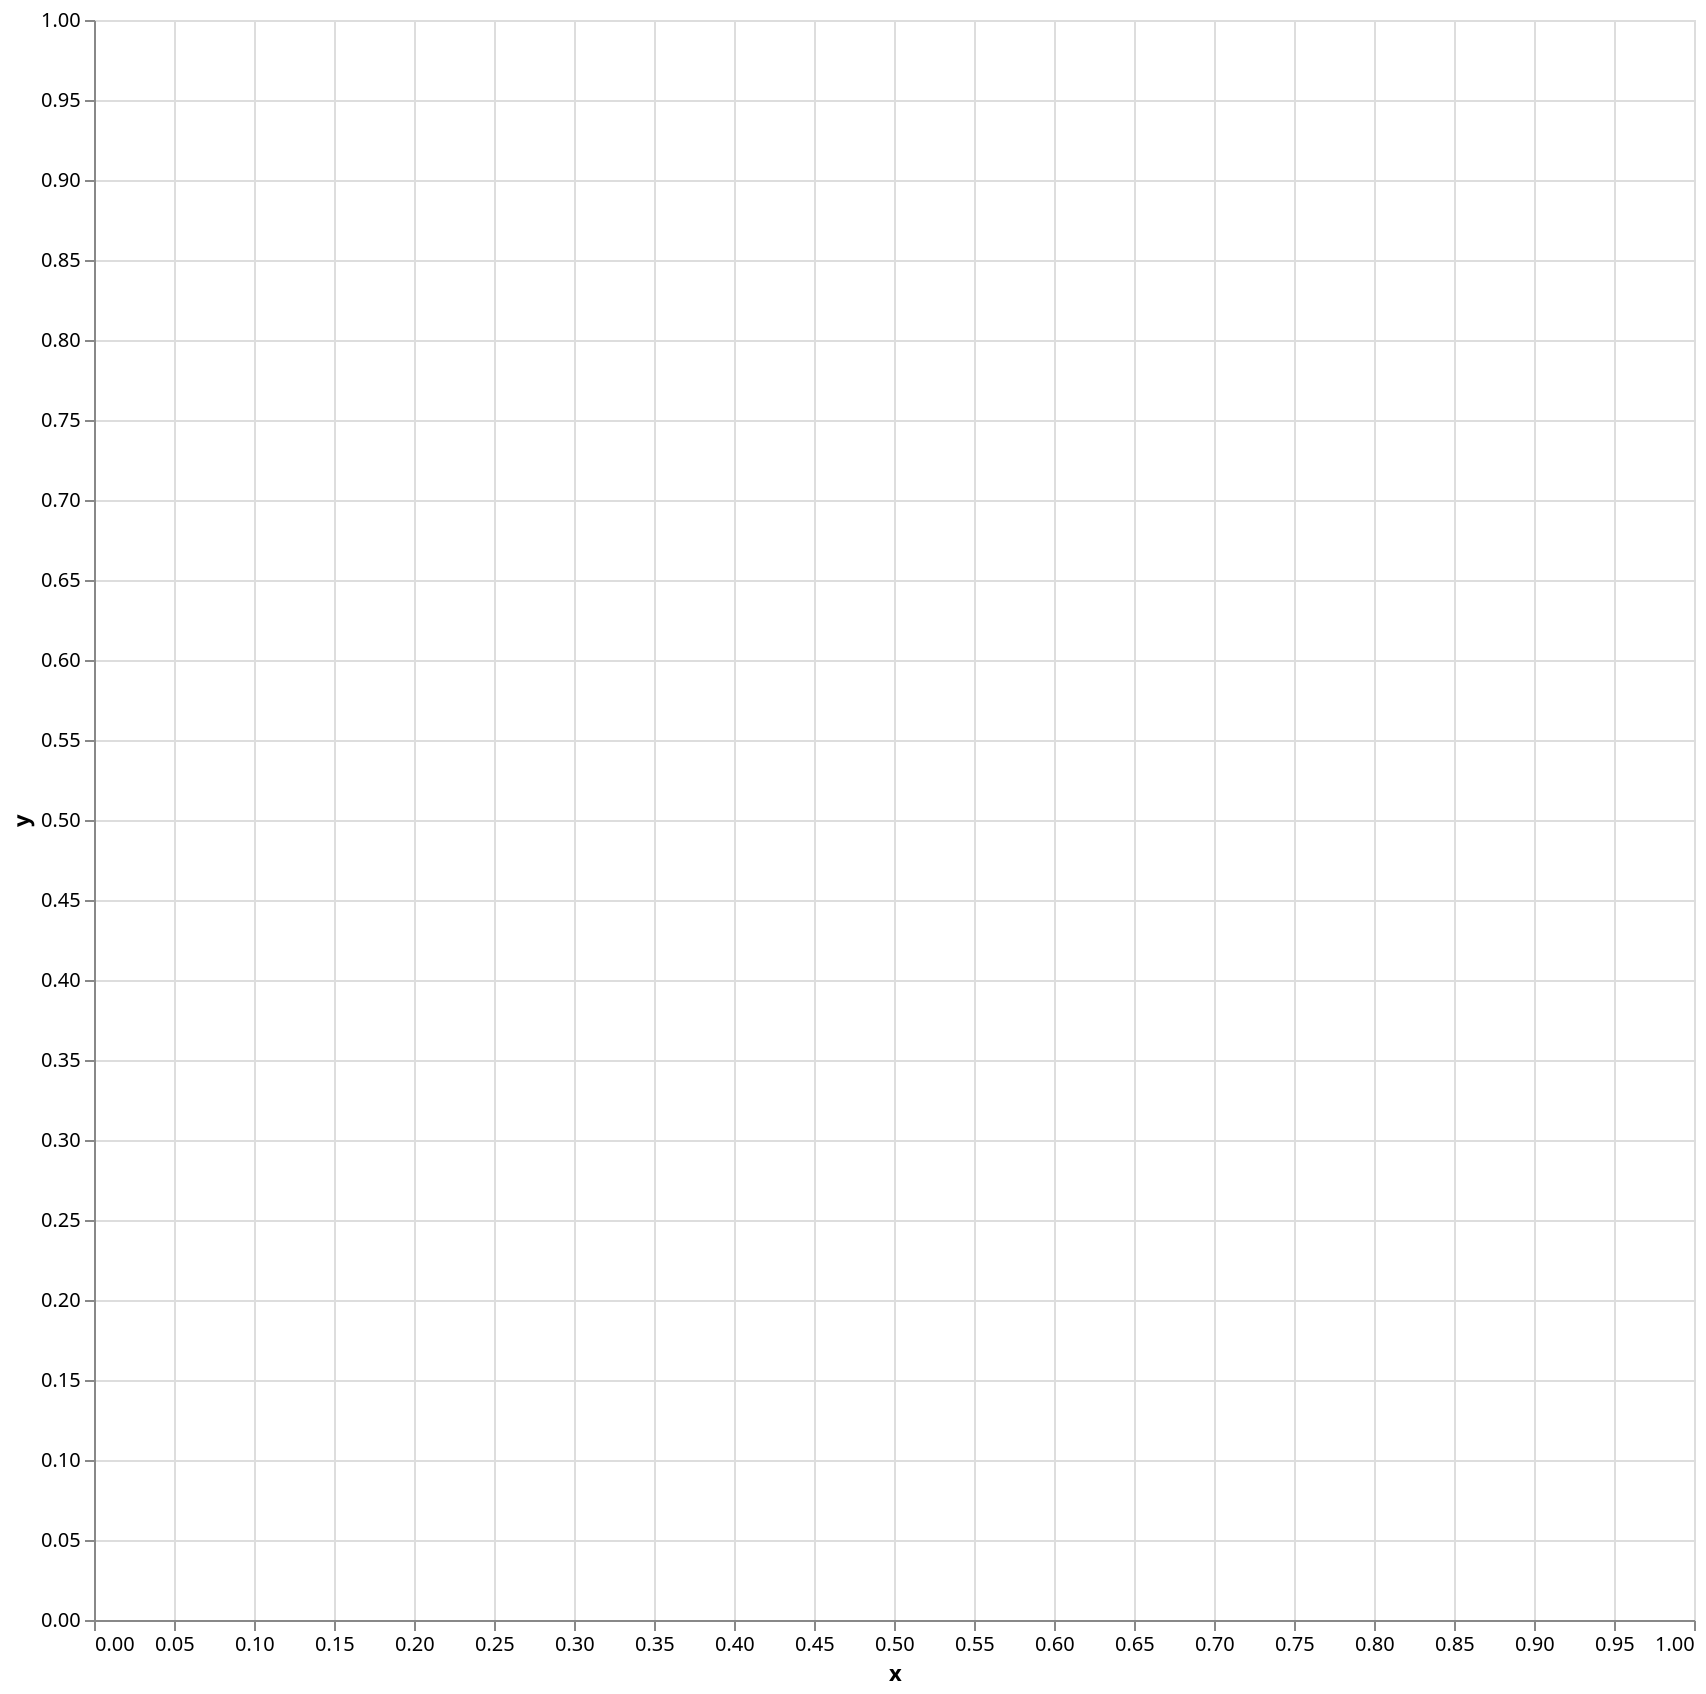 {
  "$schema": "https://vega.github.io/schema/vega-lite/v3.json",
  "description": "CacheViz map",
  "data": {
    "values": []
  },
  "width": 800,
  "height": 800,
  "selection": {
    "cache": {
      "type": "interval"
    }
  },
  "mark": "point",
  "encoding": {
    "x": {
      "field": "x",
      "type": "quantitative",
      "scale": {"domain": [0.0,1.0]}
    },
    "y": {
      "field": "y",
      "type": "quantitative",
      "scale": {"domain": [0.0,1.0]}
    },
    "color": {
      "condition": {
        "selection": "cache",
        "value": "yellow"
      },
      "value": "gray"
    }
  }
}
